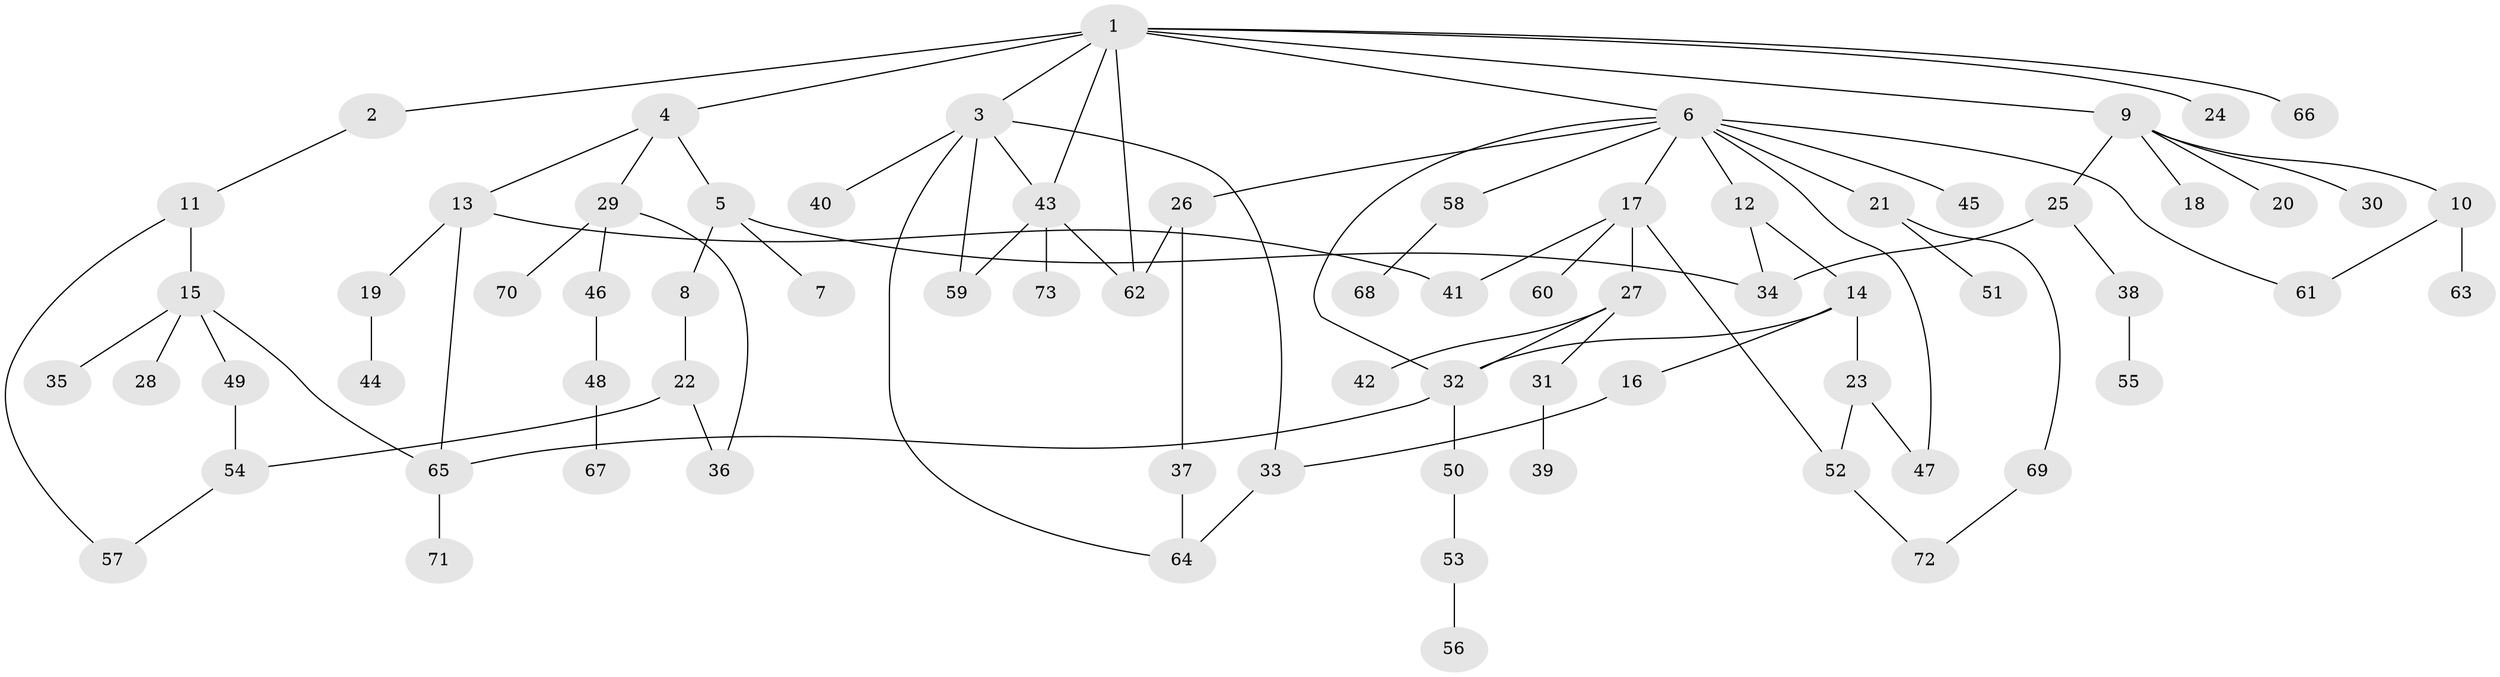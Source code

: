 // Generated by graph-tools (version 1.1) at 2025/01/03/09/25 03:01:02]
// undirected, 73 vertices, 93 edges
graph export_dot {
graph [start="1"]
  node [color=gray90,style=filled];
  1;
  2;
  3;
  4;
  5;
  6;
  7;
  8;
  9;
  10;
  11;
  12;
  13;
  14;
  15;
  16;
  17;
  18;
  19;
  20;
  21;
  22;
  23;
  24;
  25;
  26;
  27;
  28;
  29;
  30;
  31;
  32;
  33;
  34;
  35;
  36;
  37;
  38;
  39;
  40;
  41;
  42;
  43;
  44;
  45;
  46;
  47;
  48;
  49;
  50;
  51;
  52;
  53;
  54;
  55;
  56;
  57;
  58;
  59;
  60;
  61;
  62;
  63;
  64;
  65;
  66;
  67;
  68;
  69;
  70;
  71;
  72;
  73;
  1 -- 2;
  1 -- 3;
  1 -- 4;
  1 -- 6;
  1 -- 9;
  1 -- 24;
  1 -- 43;
  1 -- 66;
  1 -- 62;
  2 -- 11;
  3 -- 33;
  3 -- 40;
  3 -- 43;
  3 -- 59;
  3 -- 64;
  4 -- 5;
  4 -- 13;
  4 -- 29;
  5 -- 7;
  5 -- 8;
  5 -- 34;
  6 -- 12;
  6 -- 17;
  6 -- 21;
  6 -- 26;
  6 -- 45;
  6 -- 47;
  6 -- 58;
  6 -- 61;
  6 -- 32;
  8 -- 22;
  9 -- 10;
  9 -- 18;
  9 -- 20;
  9 -- 25;
  9 -- 30;
  10 -- 63;
  10 -- 61;
  11 -- 15;
  11 -- 57;
  12 -- 14;
  12 -- 34;
  13 -- 19;
  13 -- 41;
  13 -- 65;
  14 -- 16;
  14 -- 23;
  14 -- 32;
  15 -- 28;
  15 -- 35;
  15 -- 49;
  15 -- 65;
  16 -- 33;
  17 -- 27;
  17 -- 60;
  17 -- 52;
  17 -- 41;
  19 -- 44;
  21 -- 51;
  21 -- 69;
  22 -- 54;
  22 -- 36;
  23 -- 52;
  23 -- 47;
  25 -- 38;
  25 -- 34;
  26 -- 37;
  26 -- 62;
  27 -- 31;
  27 -- 32;
  27 -- 42;
  29 -- 36;
  29 -- 46;
  29 -- 70;
  31 -- 39;
  32 -- 50;
  32 -- 65;
  33 -- 64;
  37 -- 64;
  38 -- 55;
  43 -- 59;
  43 -- 62;
  43 -- 73;
  46 -- 48;
  48 -- 67;
  49 -- 54;
  50 -- 53;
  52 -- 72;
  53 -- 56;
  54 -- 57;
  58 -- 68;
  65 -- 71;
  69 -- 72;
}
